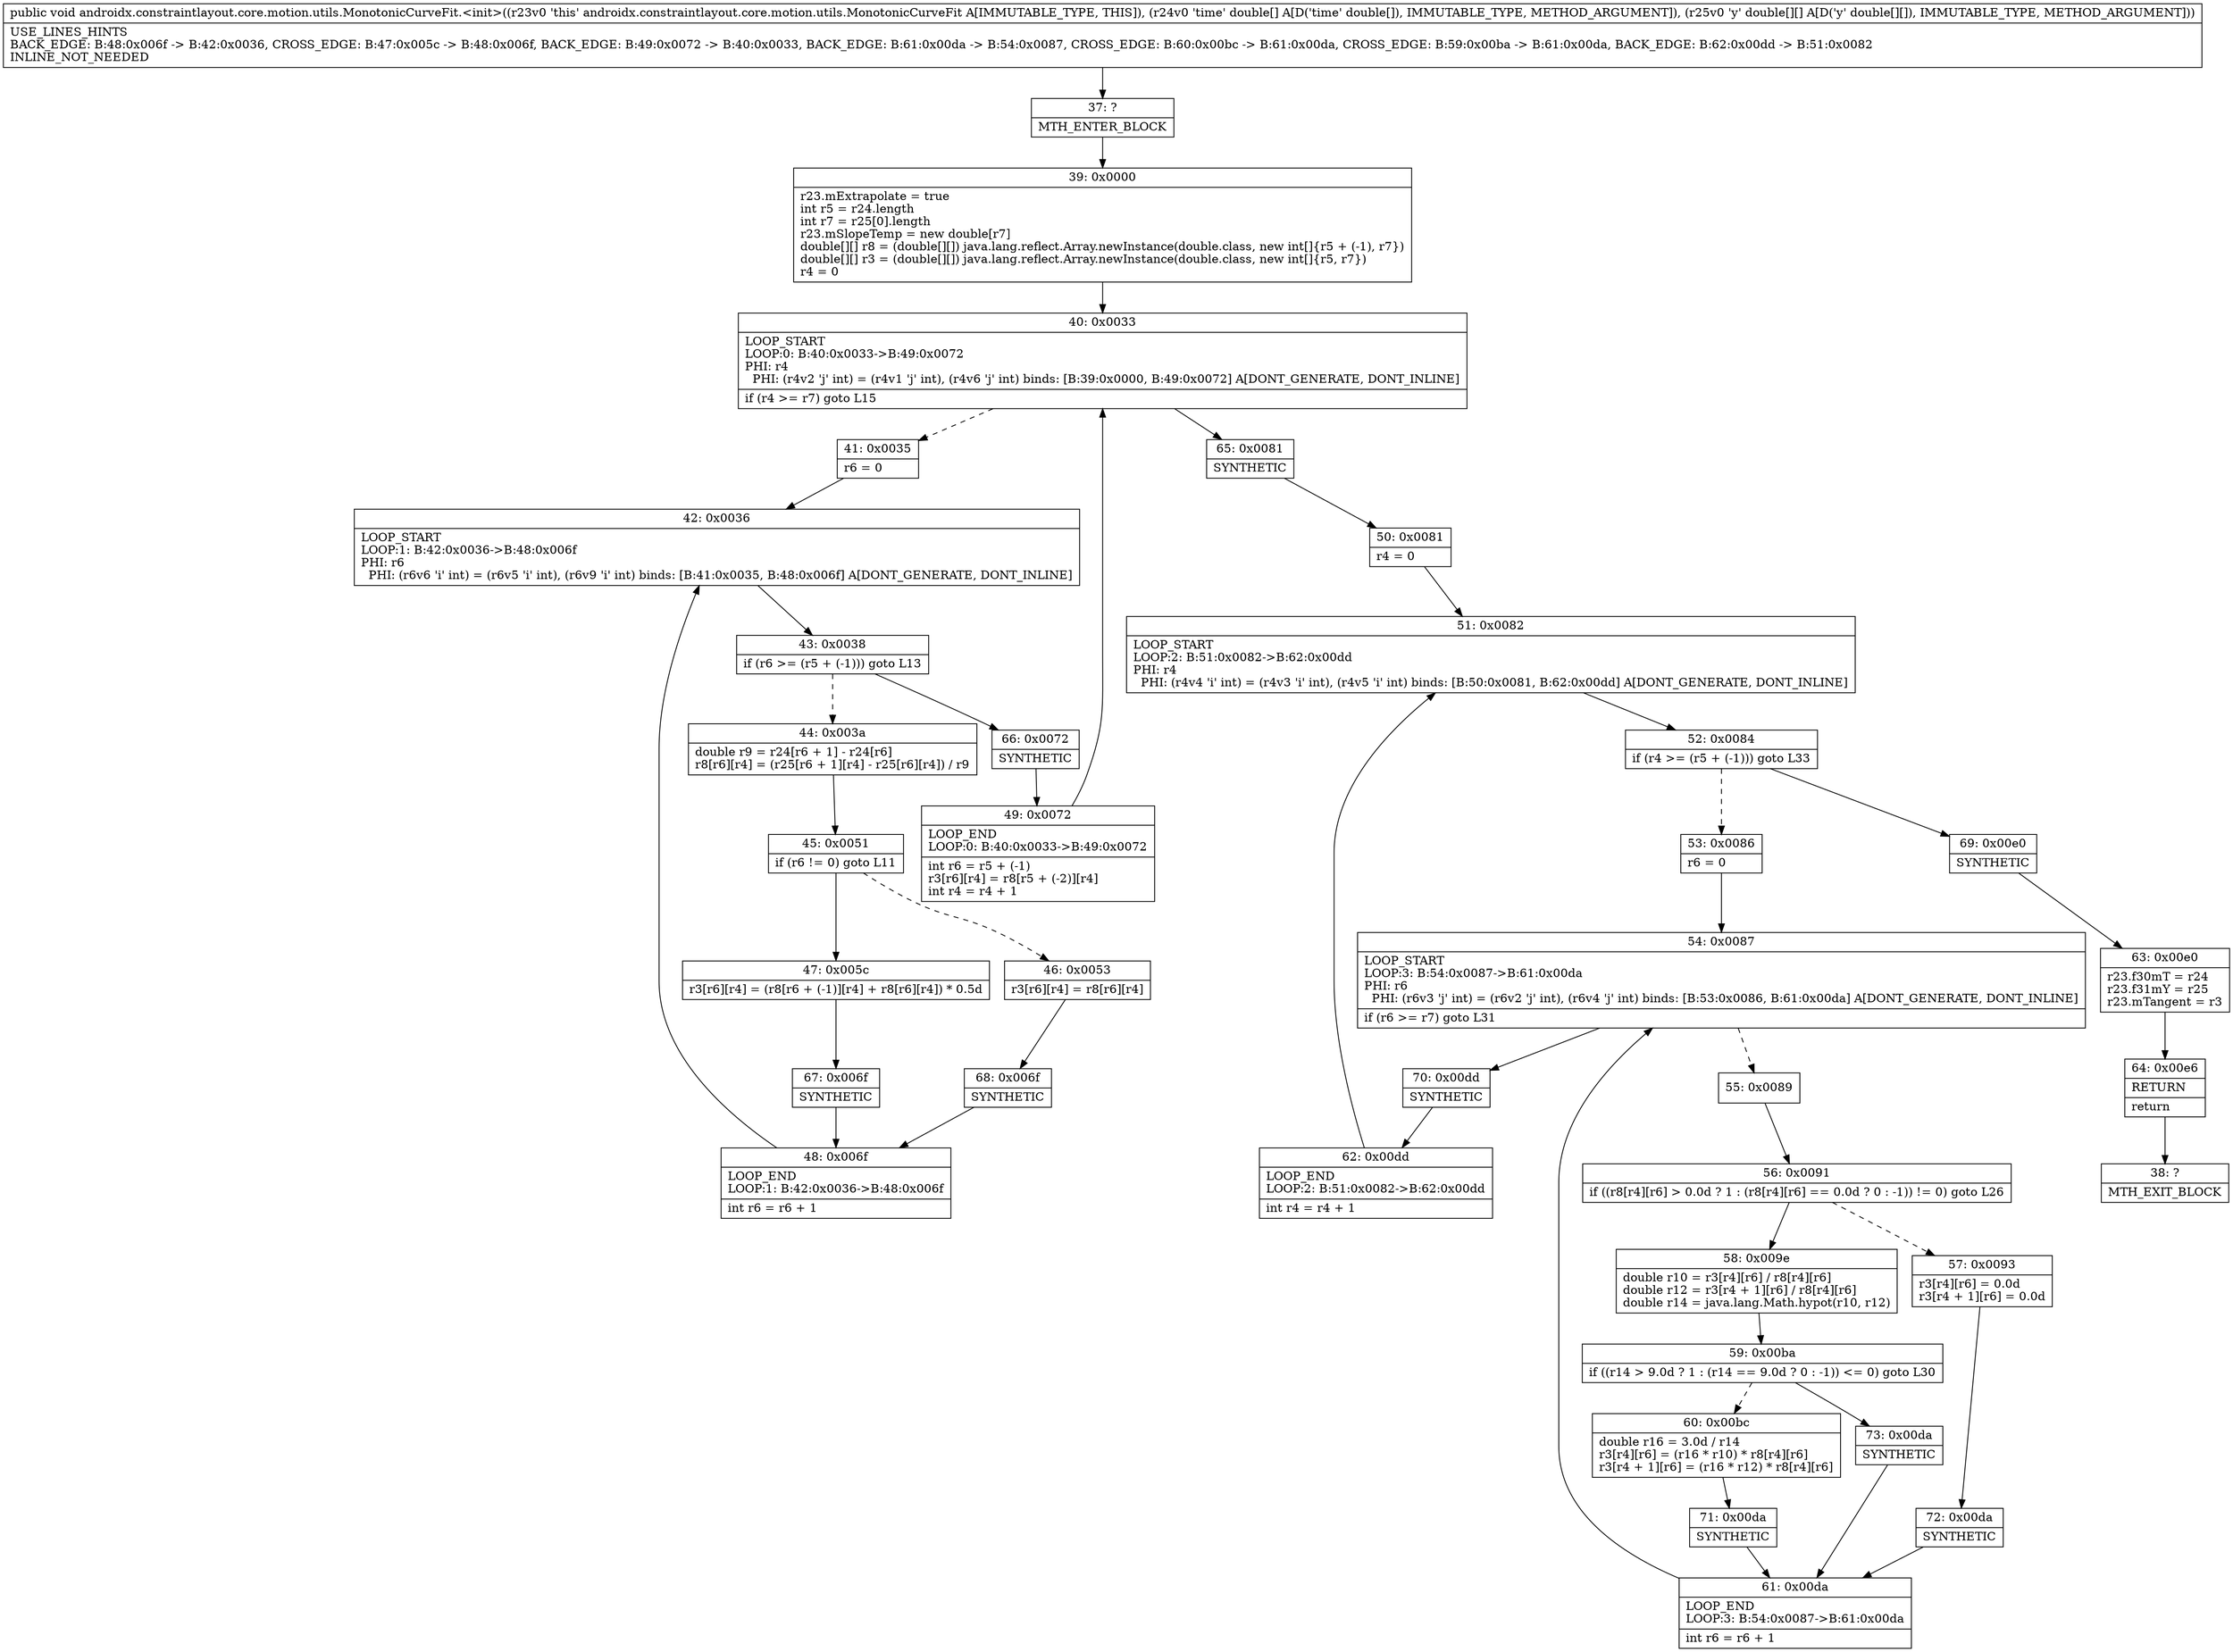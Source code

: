 digraph "CFG forandroidx.constraintlayout.core.motion.utils.MonotonicCurveFit.\<init\>([D[[D)V" {
Node_37 [shape=record,label="{37\:\ ?|MTH_ENTER_BLOCK\l}"];
Node_39 [shape=record,label="{39\:\ 0x0000|r23.mExtrapolate = true\lint r5 = r24.length\lint r7 = r25[0].length\lr23.mSlopeTemp = new double[r7]\ldouble[][] r8 = (double[][]) java.lang.reflect.Array.newInstance(double.class, new int[]\{r5 + (\-1), r7\})\ldouble[][] r3 = (double[][]) java.lang.reflect.Array.newInstance(double.class, new int[]\{r5, r7\})\lr4 = 0\l}"];
Node_40 [shape=record,label="{40\:\ 0x0033|LOOP_START\lLOOP:0: B:40:0x0033\-\>B:49:0x0072\lPHI: r4 \l  PHI: (r4v2 'j' int) = (r4v1 'j' int), (r4v6 'j' int) binds: [B:39:0x0000, B:49:0x0072] A[DONT_GENERATE, DONT_INLINE]\l|if (r4 \>= r7) goto L15\l}"];
Node_41 [shape=record,label="{41\:\ 0x0035|r6 = 0\l}"];
Node_42 [shape=record,label="{42\:\ 0x0036|LOOP_START\lLOOP:1: B:42:0x0036\-\>B:48:0x006f\lPHI: r6 \l  PHI: (r6v6 'i' int) = (r6v5 'i' int), (r6v9 'i' int) binds: [B:41:0x0035, B:48:0x006f] A[DONT_GENERATE, DONT_INLINE]\l}"];
Node_43 [shape=record,label="{43\:\ 0x0038|if (r6 \>= (r5 + (\-1))) goto L13\l}"];
Node_44 [shape=record,label="{44\:\ 0x003a|double r9 = r24[r6 + 1] \- r24[r6]\lr8[r6][r4] = (r25[r6 + 1][r4] \- r25[r6][r4]) \/ r9\l}"];
Node_45 [shape=record,label="{45\:\ 0x0051|if (r6 != 0) goto L11\l}"];
Node_46 [shape=record,label="{46\:\ 0x0053|r3[r6][r4] = r8[r6][r4]\l}"];
Node_68 [shape=record,label="{68\:\ 0x006f|SYNTHETIC\l}"];
Node_48 [shape=record,label="{48\:\ 0x006f|LOOP_END\lLOOP:1: B:42:0x0036\-\>B:48:0x006f\l|int r6 = r6 + 1\l}"];
Node_47 [shape=record,label="{47\:\ 0x005c|r3[r6][r4] = (r8[r6 + (\-1)][r4] + r8[r6][r4]) * 0.5d\l}"];
Node_67 [shape=record,label="{67\:\ 0x006f|SYNTHETIC\l}"];
Node_66 [shape=record,label="{66\:\ 0x0072|SYNTHETIC\l}"];
Node_49 [shape=record,label="{49\:\ 0x0072|LOOP_END\lLOOP:0: B:40:0x0033\-\>B:49:0x0072\l|int r6 = r5 + (\-1)\lr3[r6][r4] = r8[r5 + (\-2)][r4]\lint r4 = r4 + 1\l}"];
Node_65 [shape=record,label="{65\:\ 0x0081|SYNTHETIC\l}"];
Node_50 [shape=record,label="{50\:\ 0x0081|r4 = 0\l}"];
Node_51 [shape=record,label="{51\:\ 0x0082|LOOP_START\lLOOP:2: B:51:0x0082\-\>B:62:0x00dd\lPHI: r4 \l  PHI: (r4v4 'i' int) = (r4v3 'i' int), (r4v5 'i' int) binds: [B:50:0x0081, B:62:0x00dd] A[DONT_GENERATE, DONT_INLINE]\l}"];
Node_52 [shape=record,label="{52\:\ 0x0084|if (r4 \>= (r5 + (\-1))) goto L33\l}"];
Node_53 [shape=record,label="{53\:\ 0x0086|r6 = 0\l}"];
Node_54 [shape=record,label="{54\:\ 0x0087|LOOP_START\lLOOP:3: B:54:0x0087\-\>B:61:0x00da\lPHI: r6 \l  PHI: (r6v3 'j' int) = (r6v2 'j' int), (r6v4 'j' int) binds: [B:53:0x0086, B:61:0x00da] A[DONT_GENERATE, DONT_INLINE]\l|if (r6 \>= r7) goto L31\l}"];
Node_55 [shape=record,label="{55\:\ 0x0089}"];
Node_56 [shape=record,label="{56\:\ 0x0091|if ((r8[r4][r6] \> 0.0d ? 1 : (r8[r4][r6] == 0.0d ? 0 : \-1)) != 0) goto L26\l}"];
Node_57 [shape=record,label="{57\:\ 0x0093|r3[r4][r6] = 0.0d\lr3[r4 + 1][r6] = 0.0d\l}"];
Node_72 [shape=record,label="{72\:\ 0x00da|SYNTHETIC\l}"];
Node_61 [shape=record,label="{61\:\ 0x00da|LOOP_END\lLOOP:3: B:54:0x0087\-\>B:61:0x00da\l|int r6 = r6 + 1\l}"];
Node_58 [shape=record,label="{58\:\ 0x009e|double r10 = r3[r4][r6] \/ r8[r4][r6]\ldouble r12 = r3[r4 + 1][r6] \/ r8[r4][r6]\ldouble r14 = java.lang.Math.hypot(r10, r12)\l}"];
Node_59 [shape=record,label="{59\:\ 0x00ba|if ((r14 \> 9.0d ? 1 : (r14 == 9.0d ? 0 : \-1)) \<= 0) goto L30\l}"];
Node_60 [shape=record,label="{60\:\ 0x00bc|double r16 = 3.0d \/ r14\lr3[r4][r6] = (r16 * r10) * r8[r4][r6]\lr3[r4 + 1][r6] = (r16 * r12) * r8[r4][r6]\l}"];
Node_71 [shape=record,label="{71\:\ 0x00da|SYNTHETIC\l}"];
Node_73 [shape=record,label="{73\:\ 0x00da|SYNTHETIC\l}"];
Node_70 [shape=record,label="{70\:\ 0x00dd|SYNTHETIC\l}"];
Node_62 [shape=record,label="{62\:\ 0x00dd|LOOP_END\lLOOP:2: B:51:0x0082\-\>B:62:0x00dd\l|int r4 = r4 + 1\l}"];
Node_69 [shape=record,label="{69\:\ 0x00e0|SYNTHETIC\l}"];
Node_63 [shape=record,label="{63\:\ 0x00e0|r23.f30mT = r24\lr23.f31mY = r25\lr23.mTangent = r3\l}"];
Node_64 [shape=record,label="{64\:\ 0x00e6|RETURN\l|return\l}"];
Node_38 [shape=record,label="{38\:\ ?|MTH_EXIT_BLOCK\l}"];
MethodNode[shape=record,label="{public void androidx.constraintlayout.core.motion.utils.MonotonicCurveFit.\<init\>((r23v0 'this' androidx.constraintlayout.core.motion.utils.MonotonicCurveFit A[IMMUTABLE_TYPE, THIS]), (r24v0 'time' double[] A[D('time' double[]), IMMUTABLE_TYPE, METHOD_ARGUMENT]), (r25v0 'y' double[][] A[D('y' double[][]), IMMUTABLE_TYPE, METHOD_ARGUMENT]))  | USE_LINES_HINTS\lBACK_EDGE: B:48:0x006f \-\> B:42:0x0036, CROSS_EDGE: B:47:0x005c \-\> B:48:0x006f, BACK_EDGE: B:49:0x0072 \-\> B:40:0x0033, BACK_EDGE: B:61:0x00da \-\> B:54:0x0087, CROSS_EDGE: B:60:0x00bc \-\> B:61:0x00da, CROSS_EDGE: B:59:0x00ba \-\> B:61:0x00da, BACK_EDGE: B:62:0x00dd \-\> B:51:0x0082\lINLINE_NOT_NEEDED\l}"];
MethodNode -> Node_37;Node_37 -> Node_39;
Node_39 -> Node_40;
Node_40 -> Node_41[style=dashed];
Node_40 -> Node_65;
Node_41 -> Node_42;
Node_42 -> Node_43;
Node_43 -> Node_44[style=dashed];
Node_43 -> Node_66;
Node_44 -> Node_45;
Node_45 -> Node_46[style=dashed];
Node_45 -> Node_47;
Node_46 -> Node_68;
Node_68 -> Node_48;
Node_48 -> Node_42;
Node_47 -> Node_67;
Node_67 -> Node_48;
Node_66 -> Node_49;
Node_49 -> Node_40;
Node_65 -> Node_50;
Node_50 -> Node_51;
Node_51 -> Node_52;
Node_52 -> Node_53[style=dashed];
Node_52 -> Node_69;
Node_53 -> Node_54;
Node_54 -> Node_55[style=dashed];
Node_54 -> Node_70;
Node_55 -> Node_56;
Node_56 -> Node_57[style=dashed];
Node_56 -> Node_58;
Node_57 -> Node_72;
Node_72 -> Node_61;
Node_61 -> Node_54;
Node_58 -> Node_59;
Node_59 -> Node_60[style=dashed];
Node_59 -> Node_73;
Node_60 -> Node_71;
Node_71 -> Node_61;
Node_73 -> Node_61;
Node_70 -> Node_62;
Node_62 -> Node_51;
Node_69 -> Node_63;
Node_63 -> Node_64;
Node_64 -> Node_38;
}

